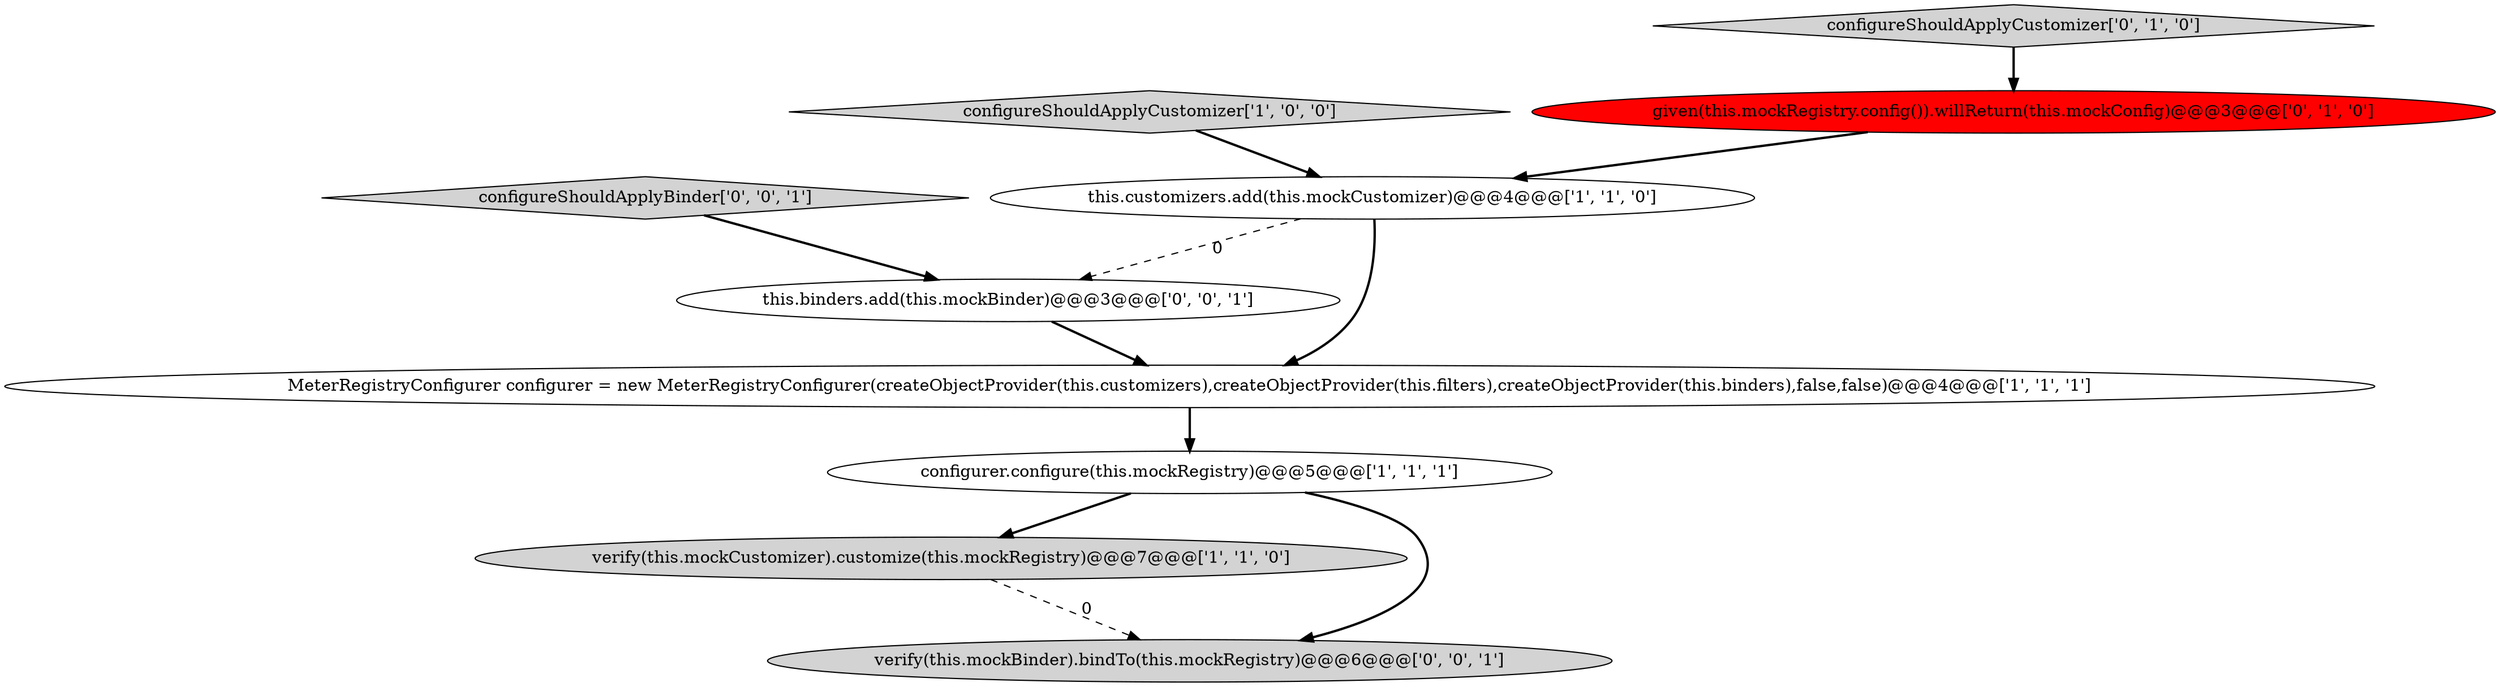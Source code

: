 digraph {
3 [style = filled, label = "verify(this.mockCustomizer).customize(this.mockRegistry)@@@7@@@['1', '1', '0']", fillcolor = lightgray, shape = ellipse image = "AAA0AAABBB1BBB"];
7 [style = filled, label = "configureShouldApplyBinder['0', '0', '1']", fillcolor = lightgray, shape = diamond image = "AAA0AAABBB3BBB"];
8 [style = filled, label = "this.binders.add(this.mockBinder)@@@3@@@['0', '0', '1']", fillcolor = white, shape = ellipse image = "AAA0AAABBB3BBB"];
2 [style = filled, label = "MeterRegistryConfigurer configurer = new MeterRegistryConfigurer(createObjectProvider(this.customizers),createObjectProvider(this.filters),createObjectProvider(this.binders),false,false)@@@4@@@['1', '1', '1']", fillcolor = white, shape = ellipse image = "AAA0AAABBB1BBB"];
9 [style = filled, label = "verify(this.mockBinder).bindTo(this.mockRegistry)@@@6@@@['0', '0', '1']", fillcolor = lightgray, shape = ellipse image = "AAA0AAABBB3BBB"];
4 [style = filled, label = "configurer.configure(this.mockRegistry)@@@5@@@['1', '1', '1']", fillcolor = white, shape = ellipse image = "AAA0AAABBB1BBB"];
1 [style = filled, label = "configureShouldApplyCustomizer['1', '0', '0']", fillcolor = lightgray, shape = diamond image = "AAA0AAABBB1BBB"];
0 [style = filled, label = "this.customizers.add(this.mockCustomizer)@@@4@@@['1', '1', '0']", fillcolor = white, shape = ellipse image = "AAA0AAABBB1BBB"];
5 [style = filled, label = "given(this.mockRegistry.config()).willReturn(this.mockConfig)@@@3@@@['0', '1', '0']", fillcolor = red, shape = ellipse image = "AAA1AAABBB2BBB"];
6 [style = filled, label = "configureShouldApplyCustomizer['0', '1', '0']", fillcolor = lightgray, shape = diamond image = "AAA0AAABBB2BBB"];
4->9 [style = bold, label=""];
0->8 [style = dashed, label="0"];
4->3 [style = bold, label=""];
6->5 [style = bold, label=""];
1->0 [style = bold, label=""];
5->0 [style = bold, label=""];
8->2 [style = bold, label=""];
7->8 [style = bold, label=""];
3->9 [style = dashed, label="0"];
2->4 [style = bold, label=""];
0->2 [style = bold, label=""];
}
